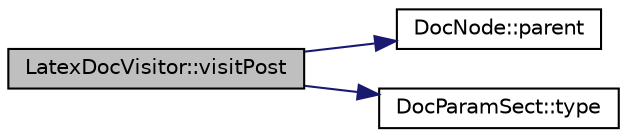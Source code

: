 digraph "LatexDocVisitor::visitPost"
{
 // LATEX_PDF_SIZE
  edge [fontname="Helvetica",fontsize="10",labelfontname="Helvetica",labelfontsize="10"];
  node [fontname="Helvetica",fontsize="10",shape=record];
  rankdir="LR";
  Node1 [label="LatexDocVisitor::visitPost",height=0.2,width=0.4,color="black", fillcolor="grey75", style="filled", fontcolor="black",tooltip=" "];
  Node1 -> Node2 [color="midnightblue",fontsize="10",style="solid"];
  Node2 [label="DocNode::parent",height=0.2,width=0.4,color="black", fillcolor="white", style="filled",URL="$classDocNode.html#a19c40a3c8e9e449616707f48e252b02e",tooltip=" "];
  Node1 -> Node3 [color="midnightblue",fontsize="10",style="solid"];
  Node3 [label="DocParamSect::type",height=0.2,width=0.4,color="black", fillcolor="white", style="filled",URL="$classDocParamSect.html#afcb0666a1b93ac69a56ab22179827d8a",tooltip=" "];
}
